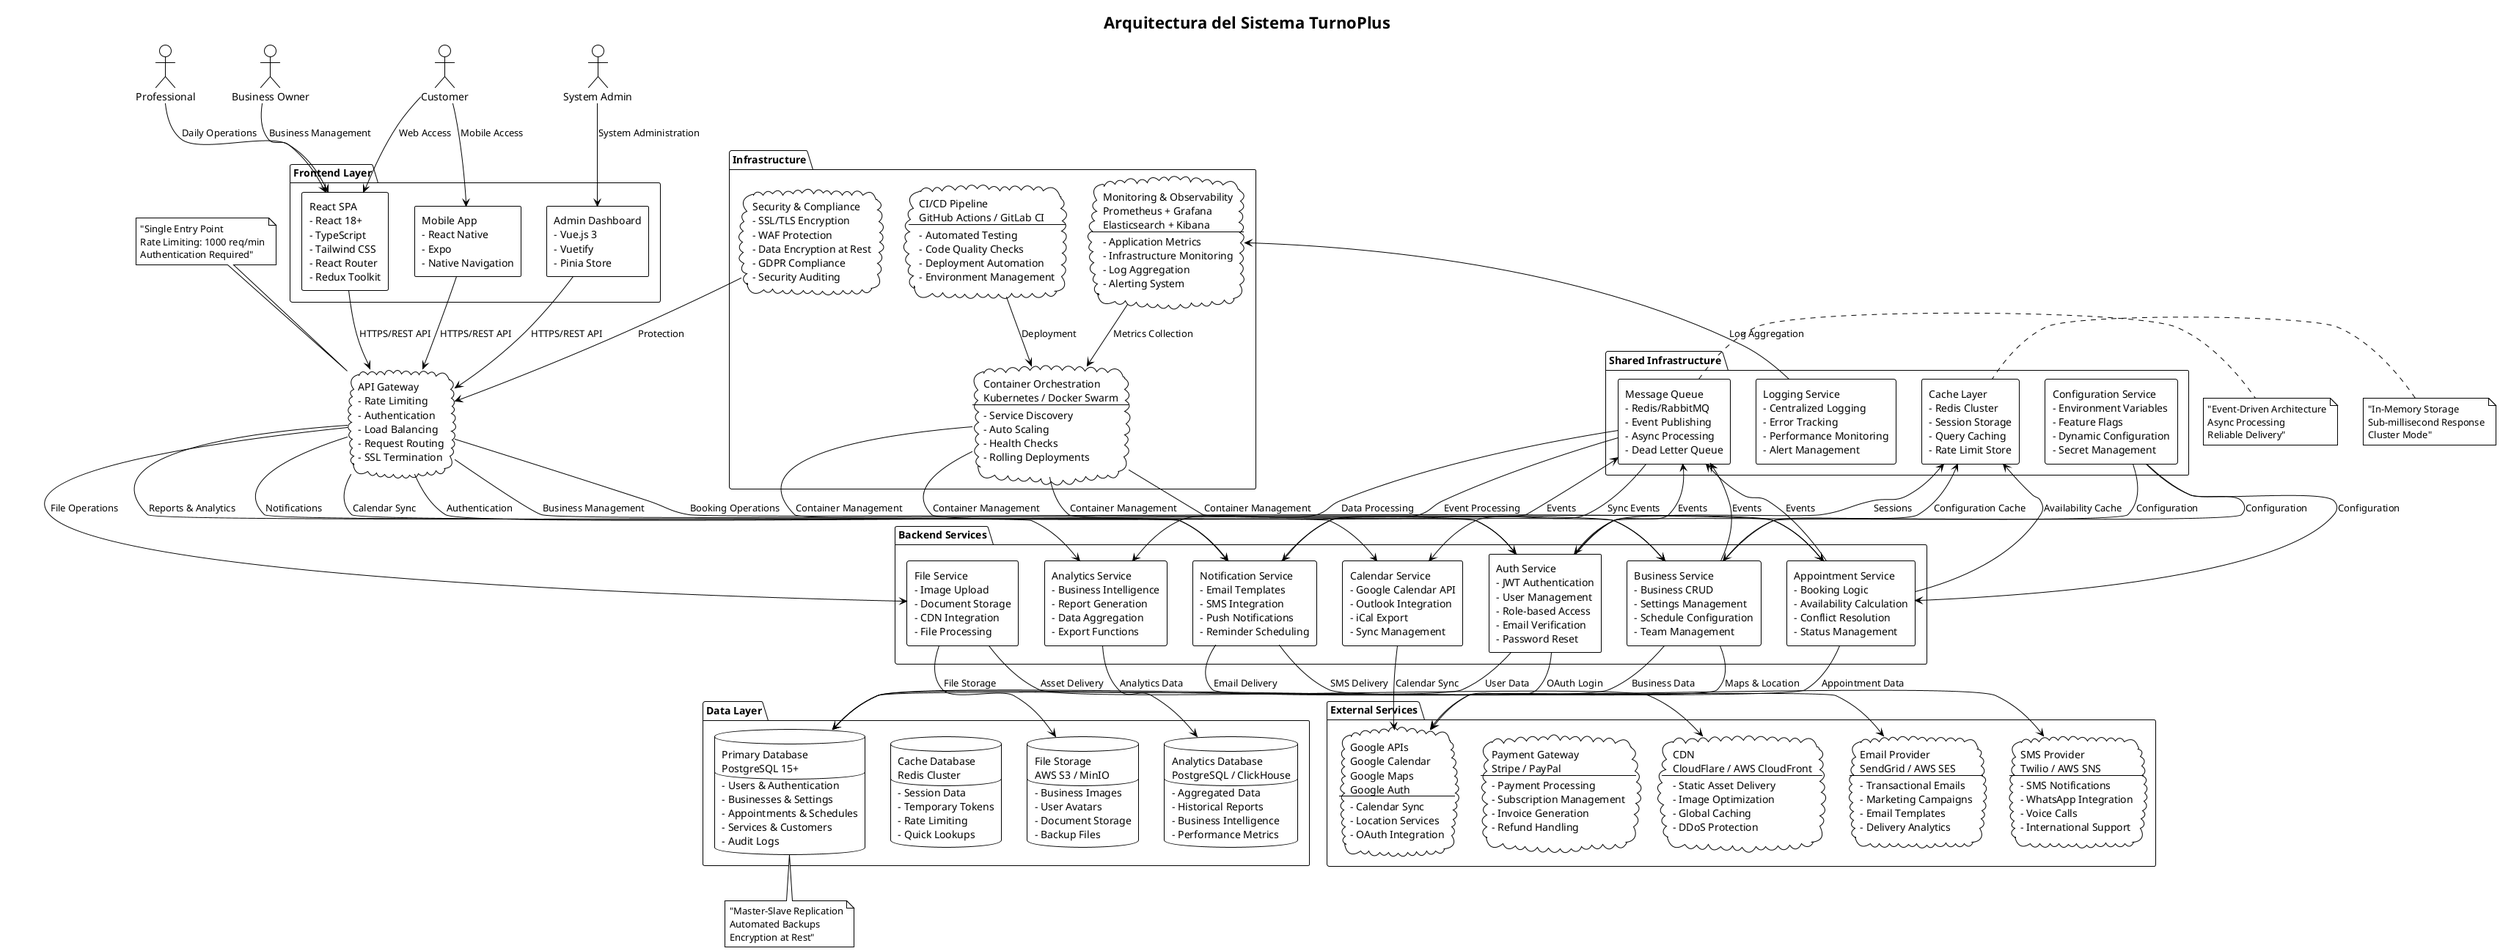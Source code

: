 @startuml TurnoPlus_Architecture
!theme plain
skinparam componentStyle rectangle

title Arquitectura del Sistema TurnoPlus

' ==================== FRONTEND LAYER ====================
package "Frontend Layer" {
    component [React SPA\n- React 18+\n- TypeScript\n- Tailwind CSS\n- React Router\n- Redux Toolkit] as ReactApp
    
    component [Mobile App\n- React Native\n- Expo\n- Native Navigation] as MobileApp
    
    component [Admin Dashboard\n- Vue.js 3\n- Vuetify\n- Pinia Store] as AdminDash
}

' ==================== API GATEWAY ====================
cloud "API Gateway\n- Rate Limiting\n- Authentication\n- Load Balancing\n- Request Routing\n- SSL Termination" as Gateway

' ==================== BACKEND SERVICES ====================
package "Backend Services" {
    
    component [Auth Service\n- JWT Authentication\n- User Management\n- Role-based Access\n- Email Verification\n- Password Reset] as AuthService
    
    component [Business Service\n- Business CRUD\n- Settings Management\n- Schedule Configuration\n- Team Management] as BusinessService
    
    component [Appointment Service\n- Booking Logic\n- Availability Calculation\n- Conflict Resolution\n- Status Management] as AppointmentService
    
    component [Notification Service\n- Email Templates\n- SMS Integration\n- Push Notifications\n- Reminder Scheduling] as NotificationService
    
    component [Calendar Service\n- Google Calendar API\n- Outlook Integration\n- iCal Export\n- Sync Management] as CalendarService
    
    component [Analytics Service\n- Business Intelligence\n- Report Generation\n- Data Aggregation\n- Export Functions] as AnalyticsService
    
    component [File Service\n- Image Upload\n- Document Storage\n- CDN Integration\n- File Processing] as FileService
}

' ==================== SHARED INFRASTRUCTURE ====================
package "Shared Infrastructure" {
    
    component [Message Queue\n- Redis/RabbitMQ\n- Event Publishing\n- Async Processing\n- Dead Letter Queue] as MessageQueue
    
    component [Cache Layer\n- Redis Cluster\n- Session Storage\n- Query Caching\n- Rate Limit Store] as CacheLayer
    
    component [Logging Service\n- Centralized Logging\n- Error Tracking\n- Performance Monitoring\n- Alert Management] as LoggingService
    
    component [Configuration Service\n- Environment Variables\n- Feature Flags\n- Dynamic Configuration\n- Secret Management] as ConfigService
}

' ==================== DATA LAYER ====================
package "Data Layer" {
    
    database "Primary Database\nPostgreSQL 15+\n---\n- Users & Authentication\n- Businesses & Settings\n- Appointments & Schedules\n- Services & Customers\n- Audit Logs" as PrimaryDB
    
    database "Analytics Database\nPostgreSQL / ClickHouse\n---\n- Aggregated Data\n- Historical Reports\n- Business Intelligence\n- Performance Metrics" as AnalyticsDB
    
    database "Cache Database\nRedis Cluster\n---\n- Session Data\n- Temporary Tokens\n- Rate Limiting\n- Quick Lookups" as CacheDB
    
    database "File Storage\nAWS S3 / MinIO\n---\n- Business Images\n- User Avatars\n- Document Storage\n- Backup Files" as FileStorage
}

' ==================== EXTERNAL SERVICES ====================
package "External Services" {
    
    cloud "Email Provider\nSendGrid / AWS SES\n---\n- Transactional Emails\n- Marketing Campaigns\n- Email Templates\n- Delivery Analytics" as EmailProvider
    
    cloud "SMS Provider\nTwilio / AWS SNS\n---\n- SMS Notifications\n- WhatsApp Integration\n- Voice Calls\n- International Support" as SMSProvider
    
    cloud "Google APIs\nGoogle Calendar\nGoogle Maps\nGoogle Auth\n---\n- Calendar Sync\n- Location Services\n- OAuth Integration" as GoogleAPIs
    
    cloud "Payment Gateway\nStripe / PayPal\n---\n- Payment Processing\n- Subscription Management\n- Invoice Generation\n- Refund Handling" as PaymentGateway
    
    cloud "CDN\nCloudFlare / AWS CloudFront\n---\n- Static Asset Delivery\n- Image Optimization\n- Global Caching\n- DDoS Protection" as CDN
}

' ==================== DEPLOYMENT INFRASTRUCTURE ====================
package "Infrastructure" {
    
    cloud "Container Orchestration\nKubernetes / Docker Swarm\n---\n- Service Discovery\n- Auto Scaling\n- Health Checks\n- Rolling Deployments" as K8s
    
    cloud "CI/CD Pipeline\nGitHub Actions / GitLab CI\n---\n- Automated Testing\n- Code Quality Checks\n- Deployment Automation\n- Environment Management" as CICD
    
    cloud "Monitoring & Observability\nPrometheus + Grafana\nElasticsearch + Kibana\n---\n- Application Metrics\n- Infrastructure Monitoring\n- Log Aggregation\n- Alerting System" as Monitoring
    
    cloud "Security & Compliance\n- SSL/TLS Encryption\n- WAF Protection\n- Data Encryption at Rest\n- GDPR Compliance\n- Security Auditing" as Security
}

' ==================== ACTORS ====================
actor "Customer" as Customer
actor "Business Owner" as BusinessOwner
actor "Professional" as Professional
actor "System Admin" as SystemAdmin

' ==================== CONNECTIONS ====================

' Frontend to API Gateway
Customer --> ReactApp : "Web Access"
Customer --> MobileApp : "Mobile Access"
BusinessOwner --> ReactApp : "Business Management"
Professional --> ReactApp : "Daily Operations"
SystemAdmin --> AdminDash : "System Administration"

ReactApp --> Gateway : "HTTPS/REST API"
MobileApp --> Gateway : "HTTPS/REST API"
AdminDash --> Gateway : "HTTPS/REST API"

' API Gateway to Services
Gateway --> AuthService : "Authentication"
Gateway --> BusinessService : "Business Management"
Gateway --> AppointmentService : "Booking Operations"
Gateway --> NotificationService : "Notifications"
Gateway --> CalendarService : "Calendar Sync"
Gateway --> AnalyticsService : "Reports & Analytics"
Gateway --> FileService : "File Operations"

' Services to Infrastructure
AuthService --> MessageQueue : "Events"
BusinessService --> MessageQueue : "Events"
AppointmentService --> MessageQueue : "Events"
NotificationService --> MessageQueue : "Events"

AuthService --> CacheLayer : "Sessions"
AppointmentService --> CacheLayer : "Availability Cache"
BusinessService --> CacheLayer : "Configuration Cache"

AuthService --> PrimaryDB : "User Data"
BusinessService --> PrimaryDB : "Business Data"
AppointmentService --> PrimaryDB : "Appointment Data"
AnalyticsService --> AnalyticsDB : "Analytics Data"
FileService --> FileStorage : "File Storage"

' External Service Connections
NotificationService --> EmailProvider : "Email Delivery"
NotificationService --> SMSProvider : "SMS Delivery"
CalendarService --> GoogleAPIs : "Calendar Sync"
BusinessService --> GoogleAPIs : "Maps & Location"
AuthService --> GoogleAPIs : "OAuth Login"
FileService --> CDN : "Asset Delivery"

' Infrastructure Connections
K8s --> AuthService : "Container Management"
K8s --> BusinessService : "Container Management"
K8s --> AppointmentService : "Container Management"
K8s --> NotificationService : "Container Management"

CICD --> K8s : "Deployment"
Monitoring --> K8s : "Metrics Collection"
Security --> Gateway : "Protection"

LoggingService --> Monitoring : "Log Aggregation"
ConfigService --> AuthService : "Configuration"
ConfigService --> BusinessService : "Configuration"
ConfigService --> AppointmentService : "Configuration"

' Data Flow Arrows
MessageQueue --> NotificationService : "Event Processing"
MessageQueue --> AnalyticsService : "Data Processing"
MessageQueue --> CalendarService : "Sync Events"

note top of Gateway : "Single Entry Point\nRate Limiting: 1000 req/min\nAuthentication Required"

note bottom of PrimaryDB : "Master-Slave Replication\nAutomated Backups\nEncryption at Rest"

note right of MessageQueue : "Event-Driven Architecture\nAsync Processing\nReliable Delivery"

note left of CacheLayer : "In-Memory Storage\nSub-millisecond Response\nCluster Mode"

@enduml